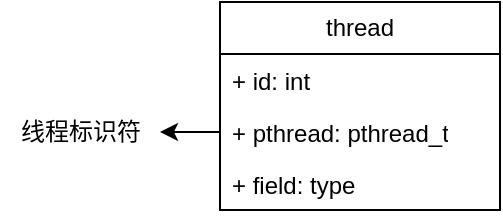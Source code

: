 <mxfile version="24.7.4">
  <diagram name="Page-1" id="uILpwOQPxmL2J0GjUycn">
    <mxGraphModel dx="1077" dy="691" grid="1" gridSize="10" guides="1" tooltips="1" connect="1" arrows="1" fold="1" page="1" pageScale="1" pageWidth="850" pageHeight="1100" math="0" shadow="0">
      <root>
        <mxCell id="0" />
        <mxCell id="1" parent="0" />
        <mxCell id="4hO7WZ-UOF_GsLvntMms-3" value="thread" style="swimlane;fontStyle=0;childLayout=stackLayout;horizontal=1;startSize=26;fillColor=none;horizontalStack=0;resizeParent=1;resizeParentMax=0;resizeLast=0;collapsible=1;marginBottom=0;whiteSpace=wrap;html=1;" vertex="1" parent="1">
          <mxGeometry x="190" y="80" width="140" height="104" as="geometry" />
        </mxCell>
        <mxCell id="4hO7WZ-UOF_GsLvntMms-4" value="+ id: int" style="text;strokeColor=none;fillColor=none;align=left;verticalAlign=top;spacingLeft=4;spacingRight=4;overflow=hidden;rotatable=0;points=[[0,0.5],[1,0.5]];portConstraint=eastwest;whiteSpace=wrap;html=1;" vertex="1" parent="4hO7WZ-UOF_GsLvntMms-3">
          <mxGeometry y="26" width="140" height="26" as="geometry" />
        </mxCell>
        <mxCell id="4hO7WZ-UOF_GsLvntMms-7" style="edgeStyle=orthogonalEdgeStyle;rounded=0;orthogonalLoop=1;jettySize=auto;html=1;exitX=0;exitY=0.5;exitDx=0;exitDy=0;" edge="1" parent="4hO7WZ-UOF_GsLvntMms-3" source="4hO7WZ-UOF_GsLvntMms-5">
          <mxGeometry relative="1" as="geometry">
            <mxPoint x="-30" y="64.862" as="targetPoint" />
          </mxGeometry>
        </mxCell>
        <mxCell id="4hO7WZ-UOF_GsLvntMms-5" value="+ pthread: pthread_t" style="text;strokeColor=none;fillColor=none;align=left;verticalAlign=top;spacingLeft=4;spacingRight=4;overflow=hidden;rotatable=0;points=[[0,0.5],[1,0.5]];portConstraint=eastwest;whiteSpace=wrap;html=1;" vertex="1" parent="4hO7WZ-UOF_GsLvntMms-3">
          <mxGeometry y="52" width="140" height="26" as="geometry" />
        </mxCell>
        <mxCell id="4hO7WZ-UOF_GsLvntMms-6" value="+ field: type" style="text;strokeColor=none;fillColor=none;align=left;verticalAlign=top;spacingLeft=4;spacingRight=4;overflow=hidden;rotatable=0;points=[[0,0.5],[1,0.5]];portConstraint=eastwest;whiteSpace=wrap;html=1;" vertex="1" parent="4hO7WZ-UOF_GsLvntMms-3">
          <mxGeometry y="78" width="140" height="26" as="geometry" />
        </mxCell>
        <mxCell id="4hO7WZ-UOF_GsLvntMms-8" value="线程标识符" style="text;html=1;align=center;verticalAlign=middle;resizable=0;points=[];autosize=1;strokeColor=none;fillColor=none;" vertex="1" parent="1">
          <mxGeometry x="80" y="130" width="80" height="30" as="geometry" />
        </mxCell>
      </root>
    </mxGraphModel>
  </diagram>
</mxfile>
